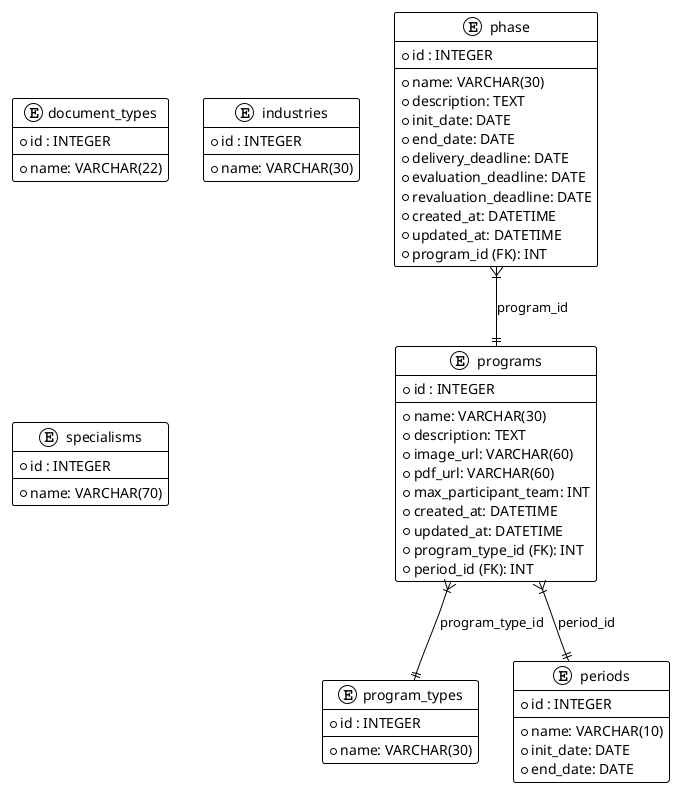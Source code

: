 @startuml
!theme plain

entity "document_types" {
  * id : INTEGER
  --
  * name: VARCHAR(22)
}

entity "industries" {
  * id : INTEGER
  --
  * name: VARCHAR(30)
}

entity "specialisms" {
  * id : INTEGER
  --
  * name: VARCHAR(70)
}

entity "program_types" {
  * id : INTEGER
  --
  * name: VARCHAR(30)
}

entity "periods" {
  * id : INTEGER
  --
  * name: VARCHAR(10)
  * init_date: DATE
  * end_date: DATE
}

entity "programs" {
  * id : INTEGER
  --
  * name: VARCHAR(30)
  * description: TEXT
  * image_url: VARCHAR(60)
  * pdf_url: VARCHAR(60)
  * max_participant_team: INT
  * created_at: DATETIME
  * updated_at: DATETIME
  * program_type_id (FK): INT
  * period_id (FK): INT
}

entity "phase" {
  * id : INTEGER
  --
  * name: VARCHAR(30)
  * description: TEXT
  * init_date: DATE
  * end_date: DATE
  * delivery_deadline: DATE
  * evaluation_deadline: DATE
  * revaluation_deadline: DATE
  * created_at: DATETIME
  * updated_at: DATETIME
  * program_id (FK): INT
}

programs }|--|| periods : period_id
programs }|--|| program_types : program_type_id
phase }|--|| programs : program_id

@enduml